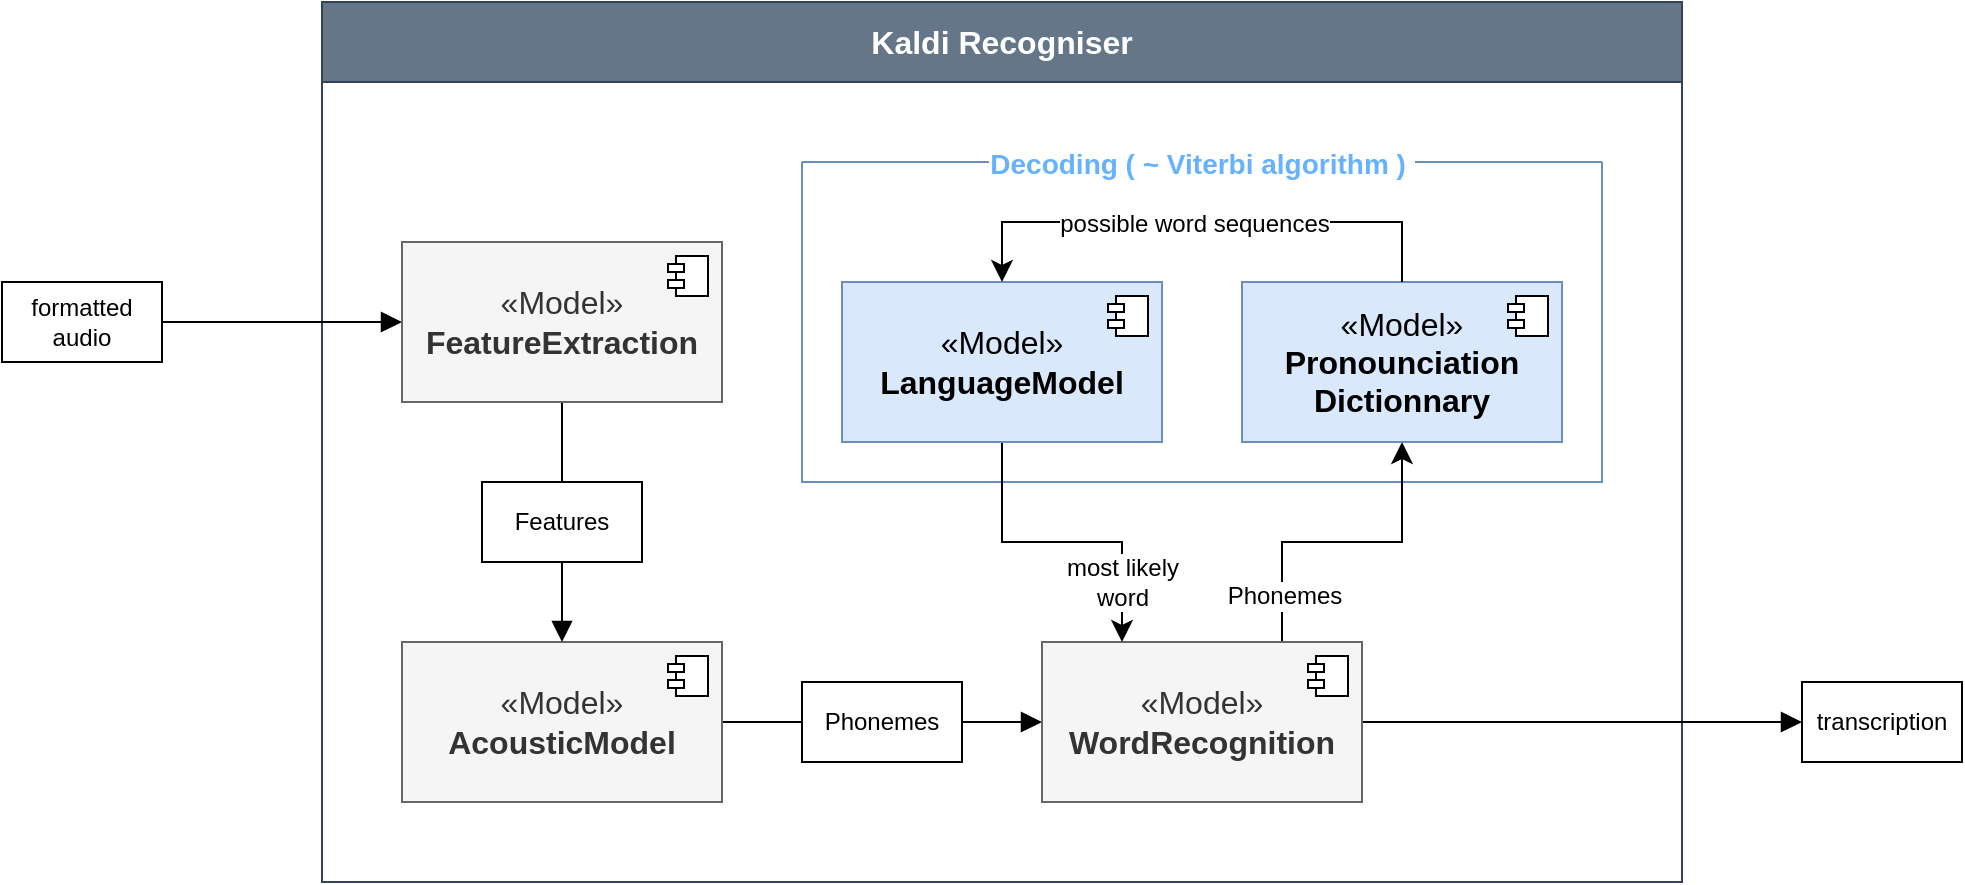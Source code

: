 <mxfile version="21.6.8" type="device">
  <diagram name="Page-1" id="KftaFmjY3V8Zd71iwBRa">
    <mxGraphModel dx="1436" dy="1056" grid="1" gridSize="10" guides="1" tooltips="1" connect="1" arrows="1" fold="1" page="0" pageScale="1" pageWidth="850" pageHeight="1100" math="0" shadow="0">
      <root>
        <mxCell id="0" />
        <mxCell id="1" parent="0" />
        <mxCell id="kWJu17fWFGw88GCz5IA0-48" value="Decoding ( ~ Viterbi algorithm ) " style="swimlane;startSize=0;fontFamily=Helvetica;fontSize=14;labelBackgroundColor=default;fontStyle=1;fillColor=#dae8fc;strokeColor=#6c8ebf;strokeWidth=1;fontColor=#66B2FF;" parent="1" vertex="1">
          <mxGeometry x="40" width="400" height="160" as="geometry" />
        </mxCell>
        <mxCell id="kWJu17fWFGw88GCz5IA0-1" value="Kaldi Recogniser" style="swimlane;whiteSpace=wrap;html=1;fontSize=16;startSize=40;fillColor=#647687;fontColor=#ffffff;strokeColor=#314354;container=0;" parent="1" vertex="1">
          <mxGeometry x="-200" y="-80" width="680" height="440" as="geometry" />
        </mxCell>
        <mxCell id="kWJu17fWFGw88GCz5IA0-22" style="edgeStyle=orthogonalEdgeStyle;shape=connector;rounded=0;orthogonalLoop=1;jettySize=auto;html=1;entryX=0;entryY=0.5;entryDx=0;entryDy=0;labelBackgroundColor=default;strokeColor=default;fontFamily=Helvetica;fontSize=12;fontColor=default;endArrow=block;startSize=8;endSize=8;endFill=1;" parent="1" source="kWJu17fWFGw88GCz5IA0-21" target="kWJu17fWFGw88GCz5IA0-14" edge="1">
          <mxGeometry relative="1" as="geometry" />
        </mxCell>
        <mxCell id="kWJu17fWFGw88GCz5IA0-21" value="formatted&lt;br&gt;audio" style="html=1;whiteSpace=wrap;fontFamily=Helvetica;fontSize=12;fontColor=default;" parent="1" vertex="1">
          <mxGeometry x="-360" y="60" width="80" height="40" as="geometry" />
        </mxCell>
        <mxCell id="kWJu17fWFGw88GCz5IA0-29" value="transcription" style="html=1;whiteSpace=wrap;fontFamily=Helvetica;fontSize=12;fontColor=default;" parent="1" vertex="1">
          <mxGeometry x="540" y="260" width="80" height="40" as="geometry" />
        </mxCell>
        <mxCell id="kWJu17fWFGw88GCz5IA0-30" style="edgeStyle=orthogonalEdgeStyle;shape=connector;rounded=0;orthogonalLoop=1;jettySize=auto;html=1;entryX=0;entryY=0.5;entryDx=0;entryDy=0;labelBackgroundColor=default;strokeColor=default;fontFamily=Helvetica;fontSize=12;fontColor=default;endArrow=block;startSize=8;endSize=8;endFill=1;" parent="1" source="kWJu17fWFGw88GCz5IA0-23" target="kWJu17fWFGw88GCz5IA0-29" edge="1">
          <mxGeometry relative="1" as="geometry" />
        </mxCell>
        <mxCell id="kWJu17fWFGw88GCz5IA0-28" style="edgeStyle=orthogonalEdgeStyle;shape=connector;rounded=0;orthogonalLoop=1;jettySize=auto;html=1;entryX=0;entryY=0.5;entryDx=0;entryDy=0;labelBackgroundColor=default;strokeColor=default;fontFamily=Helvetica;fontSize=12;fontColor=default;endArrow=block;startSize=8;endSize=8;endFill=1;" parent="1" source="kWJu17fWFGw88GCz5IA0-4" target="kWJu17fWFGw88GCz5IA0-23" edge="1">
          <mxGeometry relative="1" as="geometry" />
        </mxCell>
        <mxCell id="kWJu17fWFGw88GCz5IA0-4" value="«Model»&lt;br&gt;&lt;b&gt;AcousticModel&lt;/b&gt;" style="html=1;dropTarget=0;whiteSpace=wrap;fontSize=16;fillColor=#f5f5f5;strokeColor=#666666;fontColor=#333333;" parent="1" vertex="1">
          <mxGeometry x="-160" y="240" width="160" height="80" as="geometry" />
        </mxCell>
        <mxCell id="kWJu17fWFGw88GCz5IA0-5" value="" style="shape=module;jettyWidth=8;jettyHeight=4;fontSize=16;" parent="kWJu17fWFGw88GCz5IA0-4" vertex="1">
          <mxGeometry x="1" width="20" height="20" relative="1" as="geometry">
            <mxPoint x="-27" y="7" as="offset" />
          </mxGeometry>
        </mxCell>
        <mxCell id="kWJu17fWFGw88GCz5IA0-19" style="edgeStyle=orthogonalEdgeStyle;shape=connector;rounded=0;orthogonalLoop=1;jettySize=auto;html=1;entryX=0.5;entryY=0;entryDx=0;entryDy=0;labelBackgroundColor=default;strokeColor=default;fontFamily=Helvetica;fontSize=12;fontColor=default;endArrow=block;startSize=8;endSize=8;endFill=1;" parent="1" source="kWJu17fWFGw88GCz5IA0-14" target="kWJu17fWFGw88GCz5IA0-4" edge="1">
          <mxGeometry relative="1" as="geometry" />
        </mxCell>
        <mxCell id="kWJu17fWFGw88GCz5IA0-14" value="«Model»&lt;br&gt;&lt;b&gt;FeatureExtraction&lt;/b&gt;" style="html=1;dropTarget=0;whiteSpace=wrap;fontSize=16;fillColor=#f5f5f5;strokeColor=#666666;fontColor=#333333;" parent="1" vertex="1">
          <mxGeometry x="-160" y="40" width="160" height="80" as="geometry" />
        </mxCell>
        <mxCell id="kWJu17fWFGw88GCz5IA0-15" value="" style="shape=module;jettyWidth=8;jettyHeight=4;fontSize=16;" parent="kWJu17fWFGw88GCz5IA0-14" vertex="1">
          <mxGeometry x="1" width="20" height="20" relative="1" as="geometry">
            <mxPoint x="-27" y="7" as="offset" />
          </mxGeometry>
        </mxCell>
        <mxCell id="kWJu17fWFGw88GCz5IA0-18" value="Features" style="html=1;whiteSpace=wrap;fontFamily=Helvetica;fontSize=12;fontColor=default;" parent="1" vertex="1">
          <mxGeometry x="-120" y="160" width="80" height="40" as="geometry" />
        </mxCell>
        <mxCell id="kWJu17fWFGw88GCz5IA0-53" style="edgeStyle=orthogonalEdgeStyle;shape=connector;rounded=0;orthogonalLoop=1;jettySize=auto;html=1;exitX=0.75;exitY=0;exitDx=0;exitDy=0;entryX=0.5;entryY=1;entryDx=0;entryDy=0;labelBackgroundColor=default;strokeColor=default;fontFamily=Helvetica;fontSize=12;fontColor=default;endArrow=classic;startSize=8;endSize=8;" parent="1" source="kWJu17fWFGw88GCz5IA0-23" target="kWJu17fWFGw88GCz5IA0-6" edge="1">
          <mxGeometry relative="1" as="geometry" />
        </mxCell>
        <mxCell id="kWJu17fWFGw88GCz5IA0-54" value="Phonemes" style="edgeLabel;html=1;align=center;verticalAlign=middle;resizable=0;points=[];fontSize=12;fontFamily=Helvetica;fontColor=default;" parent="kWJu17fWFGw88GCz5IA0-53" vertex="1" connectable="0">
          <mxGeometry x="0.123" y="-2" relative="1" as="geometry">
            <mxPoint x="-39" y="25" as="offset" />
          </mxGeometry>
        </mxCell>
        <mxCell id="kWJu17fWFGw88GCz5IA0-23" value="«Model»&lt;br&gt;&lt;b&gt;WordRecognition&lt;/b&gt;" style="html=1;dropTarget=0;whiteSpace=wrap;fontSize=16;fillColor=#f5f5f5;strokeColor=#666666;fontColor=#333333;" parent="1" vertex="1">
          <mxGeometry x="160" y="240" width="160" height="80" as="geometry" />
        </mxCell>
        <mxCell id="kWJu17fWFGw88GCz5IA0-24" value="" style="shape=module;jettyWidth=8;jettyHeight=4;fontSize=16;" parent="kWJu17fWFGw88GCz5IA0-23" vertex="1">
          <mxGeometry x="1" width="20" height="20" relative="1" as="geometry">
            <mxPoint x="-27" y="7" as="offset" />
          </mxGeometry>
        </mxCell>
        <mxCell id="kWJu17fWFGw88GCz5IA0-25" value="Phonemes" style="html=1;whiteSpace=wrap;fontFamily=Helvetica;fontSize=12;fontColor=default;" parent="1" vertex="1">
          <mxGeometry x="40" y="260" width="80" height="40" as="geometry" />
        </mxCell>
        <mxCell id="kWJu17fWFGw88GCz5IA0-55" style="edgeStyle=orthogonalEdgeStyle;shape=connector;rounded=0;orthogonalLoop=1;jettySize=auto;html=1;entryX=0.25;entryY=0;entryDx=0;entryDy=0;labelBackgroundColor=default;strokeColor=default;fontFamily=Helvetica;fontSize=12;fontColor=default;endArrow=classic;startSize=8;endSize=8;" parent="1" source="kWJu17fWFGw88GCz5IA0-2" target="kWJu17fWFGw88GCz5IA0-23" edge="1">
          <mxGeometry relative="1" as="geometry" />
        </mxCell>
        <mxCell id="kWJu17fWFGw88GCz5IA0-57" value="most likely&lt;br&gt;word" style="edgeLabel;html=1;align=center;verticalAlign=middle;resizable=0;points=[];fontSize=12;fontFamily=Helvetica;fontColor=default;" parent="kWJu17fWFGw88GCz5IA0-55" vertex="1" connectable="0">
          <mxGeometry x="0.708" relative="1" as="geometry">
            <mxPoint y="-7" as="offset" />
          </mxGeometry>
        </mxCell>
        <mxCell id="kWJu17fWFGw88GCz5IA0-2" value="«Model»&lt;br&gt;&lt;b&gt;LanguageModel&lt;/b&gt;" style="html=1;dropTarget=0;whiteSpace=wrap;fontSize=16;fillColor=#dae8fc;strokeColor=#6c8ebf;" parent="1" vertex="1">
          <mxGeometry x="60" y="60" width="160" height="80" as="geometry" />
        </mxCell>
        <mxCell id="kWJu17fWFGw88GCz5IA0-3" value="" style="shape=module;jettyWidth=8;jettyHeight=4;fontSize=16;" parent="kWJu17fWFGw88GCz5IA0-2" vertex="1">
          <mxGeometry x="1" width="20" height="20" relative="1" as="geometry">
            <mxPoint x="-27" y="7" as="offset" />
          </mxGeometry>
        </mxCell>
        <mxCell id="kWJu17fWFGw88GCz5IA0-6" value="«Model»&lt;br&gt;&lt;b&gt;Pronounciation&lt;br&gt;Dictionnary&lt;/b&gt;" style="html=1;dropTarget=0;whiteSpace=wrap;fontSize=16;fillColor=#dae8fc;strokeColor=#6c8ebf;" parent="1" vertex="1">
          <mxGeometry x="260" y="60" width="160" height="80" as="geometry" />
        </mxCell>
        <mxCell id="kWJu17fWFGw88GCz5IA0-7" value="" style="shape=module;jettyWidth=8;jettyHeight=4;fontSize=16;" parent="kWJu17fWFGw88GCz5IA0-6" vertex="1">
          <mxGeometry x="1" width="20" height="20" relative="1" as="geometry">
            <mxPoint x="-27" y="7" as="offset" />
          </mxGeometry>
        </mxCell>
        <mxCell id="kWJu17fWFGw88GCz5IA0-50" style="edgeStyle=orthogonalEdgeStyle;shape=connector;rounded=0;orthogonalLoop=1;jettySize=auto;html=1;entryX=0.5;entryY=0;entryDx=0;entryDy=0;labelBackgroundColor=default;strokeColor=default;fontFamily=Helvetica;fontSize=12;fontColor=default;endArrow=classic;startSize=8;endSize=8;" parent="1" source="kWJu17fWFGw88GCz5IA0-6" target="kWJu17fWFGw88GCz5IA0-2" edge="1">
          <mxGeometry relative="1" as="geometry">
            <Array as="points">
              <mxPoint x="340" y="30" />
              <mxPoint x="140" y="30" />
            </Array>
          </mxGeometry>
        </mxCell>
        <mxCell id="kWJu17fWFGw88GCz5IA0-56" value="possible word sequences" style="edgeLabel;html=1;align=center;verticalAlign=middle;resizable=0;points=[];fontSize=12;fontFamily=Helvetica;fontColor=default;" parent="kWJu17fWFGw88GCz5IA0-50" vertex="1" connectable="0">
          <mxGeometry x="0.033" y="1" relative="1" as="geometry">
            <mxPoint as="offset" />
          </mxGeometry>
        </mxCell>
      </root>
    </mxGraphModel>
  </diagram>
</mxfile>
